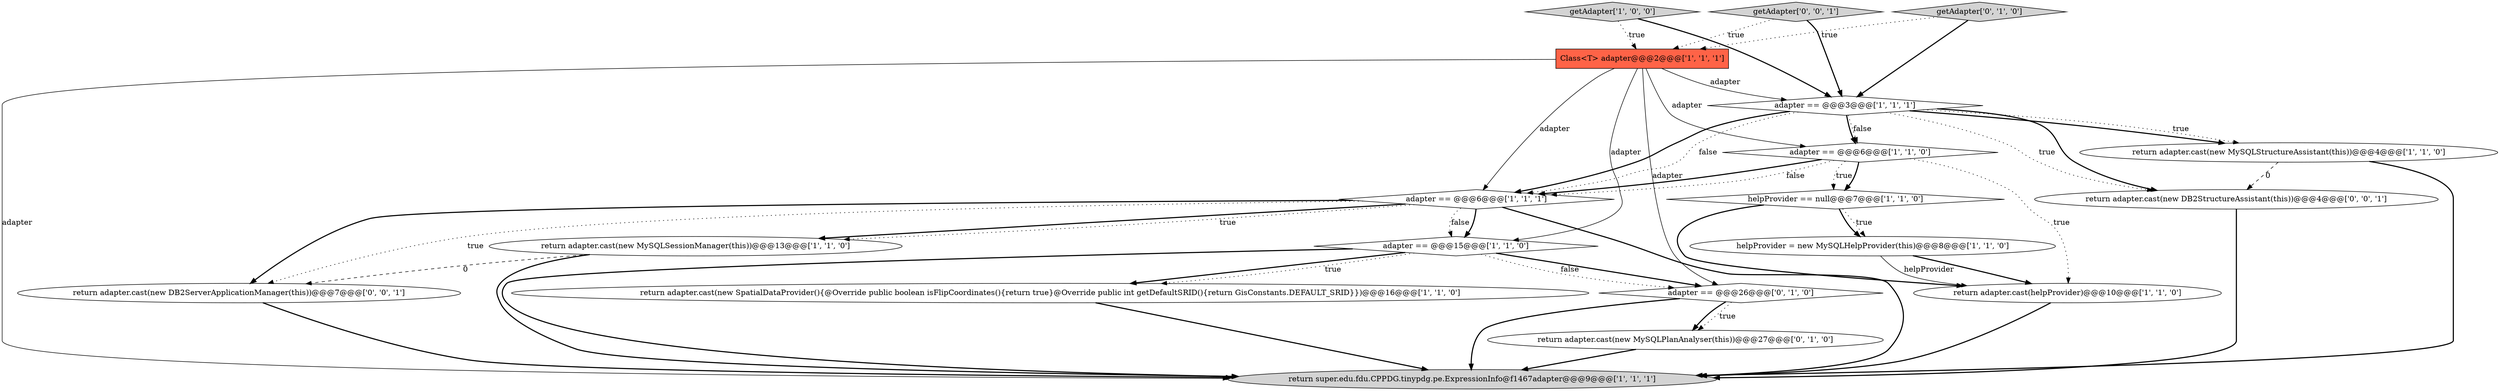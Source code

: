 digraph {
8 [style = filled, label = "adapter == @@@15@@@['1', '1', '0']", fillcolor = white, shape = diamond image = "AAA0AAABBB1BBB"];
11 [style = filled, label = "return adapter.cast(new MySQLSessionManager(this))@@@13@@@['1', '1', '0']", fillcolor = white, shape = ellipse image = "AAA0AAABBB1BBB"];
17 [style = filled, label = "return adapter.cast(new DB2ServerApplicationManager(this))@@@7@@@['0', '0', '1']", fillcolor = white, shape = ellipse image = "AAA0AAABBB3BBB"];
4 [style = filled, label = "adapter == @@@3@@@['1', '1', '1']", fillcolor = white, shape = diamond image = "AAA0AAABBB1BBB"];
6 [style = filled, label = "helpProvider == null@@@7@@@['1', '1', '0']", fillcolor = white, shape = diamond image = "AAA0AAABBB1BBB"];
10 [style = filled, label = "helpProvider = new MySQLHelpProvider(this)@@@8@@@['1', '1', '0']", fillcolor = white, shape = ellipse image = "AAA0AAABBB1BBB"];
5 [style = filled, label = "getAdapter['1', '0', '0']", fillcolor = lightgray, shape = diamond image = "AAA0AAABBB1BBB"];
12 [style = filled, label = "return adapter.cast(new SpatialDataProvider(){@Override public boolean isFlipCoordinates(){return true}@Override public int getDefaultSRID(){return GisConstants.DEFAULT_SRID}})@@@16@@@['1', '1', '0']", fillcolor = white, shape = ellipse image = "AAA0AAABBB1BBB"];
13 [style = filled, label = "return adapter.cast(new MySQLPlanAnalyser(this))@@@27@@@['0', '1', '0']", fillcolor = white, shape = ellipse image = "AAA1AAABBB2BBB"];
2 [style = filled, label = "return super.edu.fdu.CPPDG.tinypdg.pe.ExpressionInfo@f1467adapter@@@9@@@['1', '1', '1']", fillcolor = lightgray, shape = ellipse image = "AAA0AAABBB1BBB"];
15 [style = filled, label = "getAdapter['0', '1', '0']", fillcolor = lightgray, shape = diamond image = "AAA0AAABBB2BBB"];
1 [style = filled, label = "adapter == @@@6@@@['1', '1', '0']", fillcolor = white, shape = diamond image = "AAA0AAABBB1BBB"];
16 [style = filled, label = "getAdapter['0', '0', '1']", fillcolor = lightgray, shape = diamond image = "AAA0AAABBB3BBB"];
18 [style = filled, label = "return adapter.cast(new DB2StructureAssistant(this))@@@4@@@['0', '0', '1']", fillcolor = white, shape = ellipse image = "AAA0AAABBB3BBB"];
7 [style = filled, label = "Class<T> adapter@@@2@@@['1', '1', '1']", fillcolor = tomato, shape = box image = "AAA0AAABBB1BBB"];
0 [style = filled, label = "adapter == @@@6@@@['1', '1', '1']", fillcolor = white, shape = diamond image = "AAA0AAABBB1BBB"];
9 [style = filled, label = "return adapter.cast(new MySQLStructureAssistant(this))@@@4@@@['1', '1', '0']", fillcolor = white, shape = ellipse image = "AAA0AAABBB1BBB"];
3 [style = filled, label = "return adapter.cast(helpProvider)@@@10@@@['1', '1', '0']", fillcolor = white, shape = ellipse image = "AAA0AAABBB1BBB"];
14 [style = filled, label = "adapter == @@@26@@@['0', '1', '0']", fillcolor = white, shape = diamond image = "AAA1AAABBB2BBB"];
9->18 [style = dashed, label="0"];
7->1 [style = solid, label="adapter"];
8->14 [style = bold, label=""];
7->8 [style = solid, label="adapter"];
8->12 [style = bold, label=""];
18->2 [style = bold, label=""];
4->18 [style = bold, label=""];
16->4 [style = bold, label=""];
3->2 [style = bold, label=""];
1->0 [style = dotted, label="false"];
4->0 [style = dotted, label="false"];
12->2 [style = bold, label=""];
15->4 [style = bold, label=""];
9->2 [style = bold, label=""];
14->13 [style = bold, label=""];
4->18 [style = dotted, label="true"];
5->7 [style = dotted, label="true"];
0->8 [style = bold, label=""];
1->6 [style = dotted, label="true"];
16->7 [style = dotted, label="true"];
1->6 [style = bold, label=""];
7->2 [style = solid, label="adapter"];
0->11 [style = bold, label=""];
11->17 [style = dashed, label="0"];
11->2 [style = bold, label=""];
5->4 [style = bold, label=""];
4->1 [style = bold, label=""];
10->3 [style = bold, label=""];
7->14 [style = solid, label="adapter"];
6->10 [style = bold, label=""];
7->4 [style = solid, label="adapter"];
1->3 [style = dotted, label="true"];
8->2 [style = bold, label=""];
14->13 [style = dotted, label="true"];
6->10 [style = dotted, label="true"];
8->14 [style = dotted, label="false"];
7->0 [style = solid, label="adapter"];
4->9 [style = bold, label=""];
4->1 [style = dotted, label="false"];
6->3 [style = bold, label=""];
0->11 [style = dotted, label="true"];
0->17 [style = bold, label=""];
0->8 [style = dotted, label="false"];
10->3 [style = solid, label="helpProvider"];
14->2 [style = bold, label=""];
4->9 [style = dotted, label="true"];
15->7 [style = dotted, label="true"];
0->2 [style = bold, label=""];
0->17 [style = dotted, label="true"];
13->2 [style = bold, label=""];
4->0 [style = bold, label=""];
8->12 [style = dotted, label="true"];
17->2 [style = bold, label=""];
1->0 [style = bold, label=""];
}

